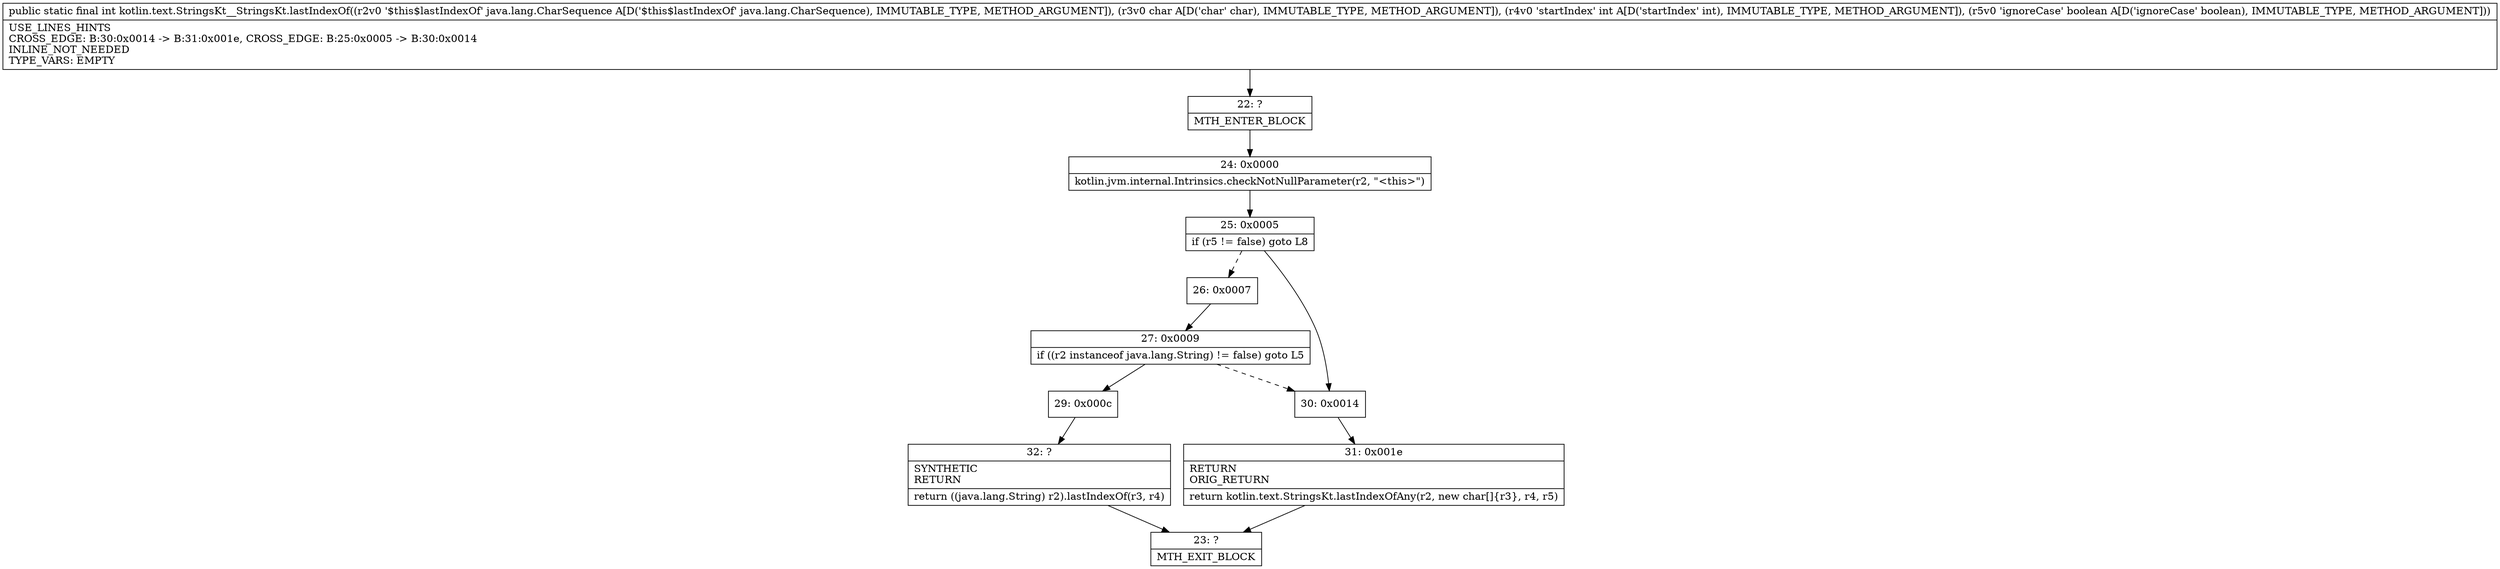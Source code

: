 digraph "CFG forkotlin.text.StringsKt__StringsKt.lastIndexOf(Ljava\/lang\/CharSequence;CIZ)I" {
Node_22 [shape=record,label="{22\:\ ?|MTH_ENTER_BLOCK\l}"];
Node_24 [shape=record,label="{24\:\ 0x0000|kotlin.jvm.internal.Intrinsics.checkNotNullParameter(r2, \"\<this\>\")\l}"];
Node_25 [shape=record,label="{25\:\ 0x0005|if (r5 != false) goto L8\l}"];
Node_26 [shape=record,label="{26\:\ 0x0007}"];
Node_27 [shape=record,label="{27\:\ 0x0009|if ((r2 instanceof java.lang.String) != false) goto L5\l}"];
Node_29 [shape=record,label="{29\:\ 0x000c}"];
Node_32 [shape=record,label="{32\:\ ?|SYNTHETIC\lRETURN\l|return ((java.lang.String) r2).lastIndexOf(r3, r4)\l}"];
Node_23 [shape=record,label="{23\:\ ?|MTH_EXIT_BLOCK\l}"];
Node_30 [shape=record,label="{30\:\ 0x0014}"];
Node_31 [shape=record,label="{31\:\ 0x001e|RETURN\lORIG_RETURN\l|return kotlin.text.StringsKt.lastIndexOfAny(r2, new char[]\{r3\}, r4, r5)\l}"];
MethodNode[shape=record,label="{public static final int kotlin.text.StringsKt__StringsKt.lastIndexOf((r2v0 '$this$lastIndexOf' java.lang.CharSequence A[D('$this$lastIndexOf' java.lang.CharSequence), IMMUTABLE_TYPE, METHOD_ARGUMENT]), (r3v0 char A[D('char' char), IMMUTABLE_TYPE, METHOD_ARGUMENT]), (r4v0 'startIndex' int A[D('startIndex' int), IMMUTABLE_TYPE, METHOD_ARGUMENT]), (r5v0 'ignoreCase' boolean A[D('ignoreCase' boolean), IMMUTABLE_TYPE, METHOD_ARGUMENT]))  | USE_LINES_HINTS\lCROSS_EDGE: B:30:0x0014 \-\> B:31:0x001e, CROSS_EDGE: B:25:0x0005 \-\> B:30:0x0014\lINLINE_NOT_NEEDED\lTYPE_VARS: EMPTY\l}"];
MethodNode -> Node_22;Node_22 -> Node_24;
Node_24 -> Node_25;
Node_25 -> Node_26[style=dashed];
Node_25 -> Node_30;
Node_26 -> Node_27;
Node_27 -> Node_29;
Node_27 -> Node_30[style=dashed];
Node_29 -> Node_32;
Node_32 -> Node_23;
Node_30 -> Node_31;
Node_31 -> Node_23;
}

